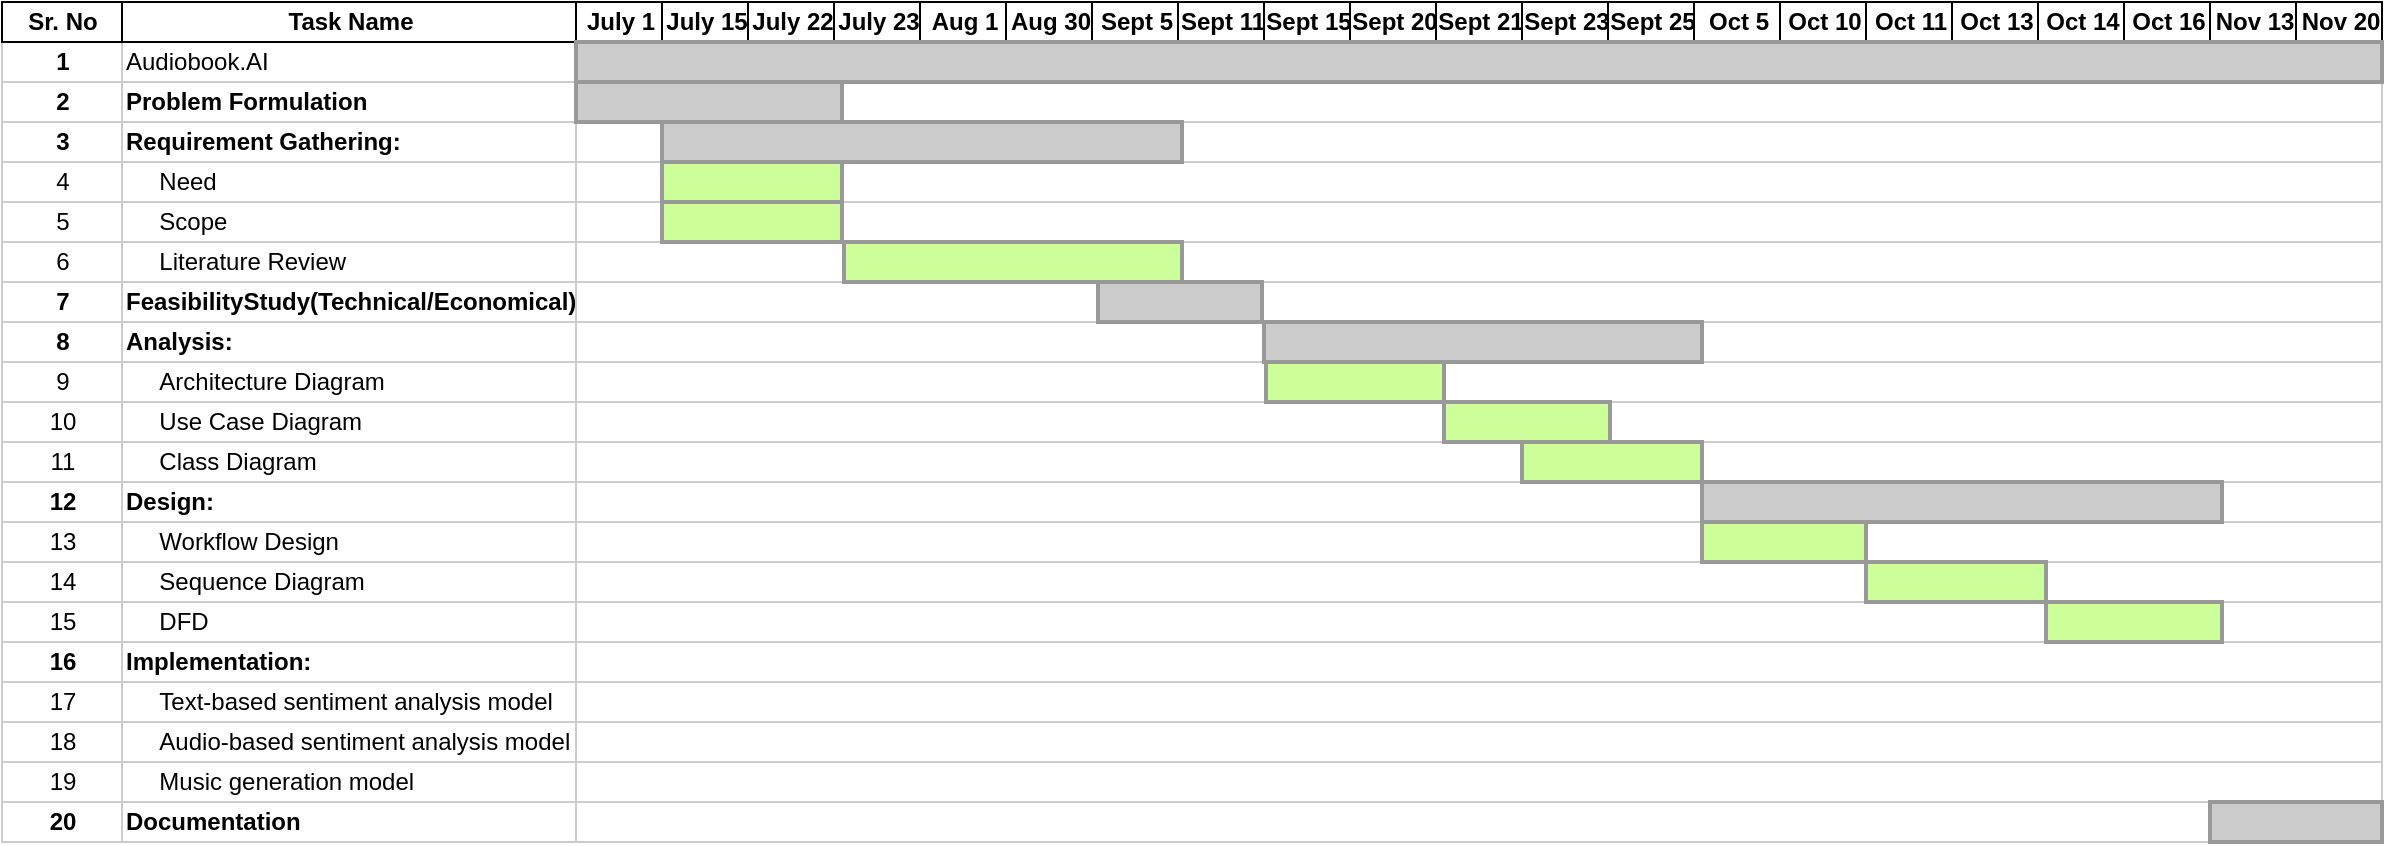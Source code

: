 <mxfile version="13.10.0" type="google"><diagram name="Page-1" id="fc2ac565-0d4e-3f0d-88b0-a54af1634ed7"><mxGraphModel dx="373" dy="392" grid="1" gridSize="10" guides="1" tooltips="1" connect="0" arrows="1" fold="1" page="1" pageScale="1.5" pageWidth="1169" pageHeight="827" background="#ffffff" math="0" shadow="0"><root><mxCell id="0" style=";html=1;"/><mxCell id="1" style=";html=1;" parent="0"/><mxCell id="75" value="Audiobook.AI" style="align=left;strokeColor=#CCCCCC;html=1;" parent="1" vertex="1"><mxGeometry x="390" y="150" width="227" height="20" as="geometry"/></mxCell><mxCell id="80" value="&lt;b&gt;Problem Formulation&lt;/b&gt;" style="align=left;strokeColor=#CCCCCC;html=1;" parent="1" vertex="1"><mxGeometry x="390" y="170" width="227" height="20" as="geometry"/></mxCell><mxCell id="85" value="&lt;b&gt;Requirement Gathering:&lt;/b&gt;" style="align=left;strokeColor=#CCCCCC;html=1;" parent="1" vertex="1"><mxGeometry x="390" y="190" width="227" height="20" as="geometry"/></mxCell><mxCell id="90" value="&amp;nbsp; &amp;nbsp; &amp;nbsp;Need" style="align=left;strokeColor=#CCCCCC;html=1;" parent="1" vertex="1"><mxGeometry x="390" y="210" width="227" height="20" as="geometry"/></mxCell><mxCell id="95" value="&amp;nbsp; &amp;nbsp; &amp;nbsp;Scope" style="align=left;strokeColor=#CCCCCC;html=1;" parent="1" vertex="1"><mxGeometry x="390" y="230" width="227" height="20" as="geometry"/></mxCell><mxCell id="100" value="&amp;nbsp; &amp;nbsp; &amp;nbsp;Literature Review" style="align=left;strokeColor=#CCCCCC;html=1;" parent="1" vertex="1"><mxGeometry x="390" y="250" width="227" height="20" as="geometry"/></mxCell><mxCell id="2" value="&lt;b&gt;Task Name&lt;/b&gt;" style="strokeWidth=1;fontStyle=0;html=1;" parent="1" vertex="1"><mxGeometry x="390" y="130" width="227" height="20" as="geometry"/></mxCell><mxCell id="67c90442a009f359-289" value="4" style="align=center;strokeColor=#CCCCCC;html=1;" parent="1" vertex="1"><mxGeometry x="330" y="210" width="60" height="20" as="geometry"/></mxCell><mxCell id="67c90442a009f359-291" value="" style="align=left;strokeColor=#CCCCCC;html=1;" parent="1" vertex="1"><mxGeometry x="617" y="150" width="903" height="20" as="geometry"/></mxCell><mxCell id="67c90442a009f359-283" value="&lt;b&gt;July 1&lt;/b&gt;" style="strokeWidth=1;fontStyle=0;html=1;" parent="1" vertex="1"><mxGeometry x="617" y="130" width="43" height="20" as="geometry"/></mxCell><mxCell id="67c90442a009f359-292" value="" style="align=left;strokeColor=#CCCCCC;html=1;" parent="1" vertex="1"><mxGeometry x="617" y="170" width="903" height="20" as="geometry"/></mxCell><mxCell id="67c90442a009f359-293" value="" style="align=left;strokeColor=#CCCCCC;html=1;" parent="1" vertex="1"><mxGeometry x="617" y="190" width="903" height="20" as="geometry"/></mxCell><mxCell id="67c90442a009f359-294" value="" style="align=left;strokeColor=#CCCCCC;html=1;" parent="1" vertex="1"><mxGeometry x="617" y="210" width="903" height="20" as="geometry"/></mxCell><mxCell id="67c90442a009f359-295" value="" style="align=left;strokeColor=#CCCCCC;html=1;" parent="1" vertex="1"><mxGeometry x="617" y="230" width="903" height="20" as="geometry"/></mxCell><mxCell id="67c90442a009f359-296" value="" style="align=left;strokeColor=#CCCCCC;html=1;" parent="1" vertex="1"><mxGeometry x="617" y="250" width="903" height="20" as="geometry"/></mxCell><mxCell id="67c90442a009f359-297" value="" style="align=left;strokeColor=#CCCCCC;html=1;" parent="1" vertex="1"><mxGeometry x="617" y="270" width="903" height="20" as="geometry"/></mxCell><mxCell id="67c90442a009f359-298" value="" style="align=left;strokeColor=#CCCCCC;html=1;" parent="1" vertex="1"><mxGeometry x="617" y="290" width="903" height="20" as="geometry"/></mxCell><mxCell id="67c90442a009f359-300" value="" style="whiteSpace=wrap;html=1;strokeWidth=2;fillColor=#CCCCCC;gradientColor=none;fontSize=14;align=center;strokeColor=#999999;" parent="1" vertex="1"><mxGeometry x="617" y="170" width="133" height="20" as="geometry"/></mxCell><mxCell id="67c90442a009f359-301" value="" style="whiteSpace=wrap;html=1;strokeWidth=2;fillColor=#CCCCCC;gradientColor=none;fontSize=14;align=center;strokeColor=#999999;" parent="1" vertex="1"><mxGeometry x="660" y="190" width="260" height="20" as="geometry"/></mxCell><mxCell id="67c90442a009f359-302" value="" style="whiteSpace=wrap;html=1;strokeWidth=2;fillColor=#CCFF99;gradientColor=none;fontSize=14;align=center;strokeColor=#999999;" parent="1" vertex="1"><mxGeometry x="660" y="210" width="90" height="20" as="geometry"/></mxCell><mxCell id="67c90442a009f359-303" value="" style="whiteSpace=wrap;html=1;strokeWidth=2;fillColor=#CCFF99;gradientColor=none;fontSize=14;align=center;strokeColor=#999999;" parent="1" vertex="1"><mxGeometry x="660" y="230" width="90" height="20" as="geometry"/></mxCell><mxCell id="67c90442a009f359-304" value="" style="whiteSpace=wrap;html=1;strokeWidth=2;fillColor=#CCFF99;gradientColor=none;fontSize=14;align=center;strokeColor=#999999;" parent="1" vertex="1"><mxGeometry x="751" y="250" width="169" height="20" as="geometry"/></mxCell><mxCell id="qOZ3sDz58li7lxRwhhfi-101" value="5" style="align=center;strokeColor=#CCCCCC;html=1;" parent="1" vertex="1"><mxGeometry x="330" y="230" width="60" height="20" as="geometry"/></mxCell><mxCell id="qOZ3sDz58li7lxRwhhfi-102" value="6" style="align=center;strokeColor=#CCCCCC;html=1;" parent="1" vertex="1"><mxGeometry x="330" y="250" width="60" height="20" as="geometry"/></mxCell><mxCell id="qOZ3sDz58li7lxRwhhfi-103" value="&lt;b&gt;7&lt;/b&gt;" style="align=center;strokeColor=#CCCCCC;html=1;" parent="1" vertex="1"><mxGeometry x="330" y="270" width="60" height="20" as="geometry"/></mxCell><mxCell id="qOZ3sDz58li7lxRwhhfi-104" value="&lt;b&gt;8&lt;/b&gt;" style="align=center;strokeColor=#CCCCCC;html=1;" parent="1" vertex="1"><mxGeometry x="330" y="290" width="60" height="20" as="geometry"/></mxCell><mxCell id="qOZ3sDz58li7lxRwhhfi-105" value="&lt;b&gt;FeasibilityStudy(Technical/Economical)&lt;/b&gt;" style="align=left;strokeColor=#CCCCCC;html=1;" parent="1" vertex="1"><mxGeometry x="390" y="270" width="227" height="20" as="geometry"/></mxCell><mxCell id="qOZ3sDz58li7lxRwhhfi-107" value="&lt;b&gt;3&lt;/b&gt;" style="align=center;strokeColor=#CCCCCC;html=1;" parent="1" vertex="1"><mxGeometry x="330" y="190" width="60" height="20" as="geometry"/></mxCell><mxCell id="qOZ3sDz58li7lxRwhhfi-108" value="&lt;b&gt;2&lt;/b&gt;" style="align=center;strokeColor=#CCCCCC;html=1;" parent="1" vertex="1"><mxGeometry x="330" y="170" width="60" height="20" as="geometry"/></mxCell><mxCell id="qOZ3sDz58li7lxRwhhfi-109" value="&lt;b&gt;1&lt;/b&gt;" style="align=center;strokeColor=#CCCCCC;html=1;" parent="1" vertex="1"><mxGeometry x="330" y="150" width="60" height="20" as="geometry"/></mxCell><mxCell id="qOZ3sDz58li7lxRwhhfi-110" value="&lt;b&gt;Sr. No&lt;/b&gt;" style="strokeWidth=1;fontStyle=0;html=1;" parent="1" vertex="1"><mxGeometry x="330" y="130" width="60" height="20" as="geometry"/></mxCell><mxCell id="qOZ3sDz58li7lxRwhhfi-111" value="9" style="align=center;strokeColor=#CCCCCC;html=1;" parent="1" vertex="1"><mxGeometry x="330" y="310" width="60" height="20" as="geometry"/></mxCell><mxCell id="qOZ3sDz58li7lxRwhhfi-112" value="14" style="align=center;strokeColor=#CCCCCC;html=1;" parent="1" vertex="1"><mxGeometry x="330" y="410" width="60" height="20" as="geometry"/></mxCell><mxCell id="qOZ3sDz58li7lxRwhhfi-113" value="13" style="align=center;strokeColor=#CCCCCC;html=1;" parent="1" vertex="1"><mxGeometry x="330" y="390" width="60" height="20" as="geometry"/></mxCell><mxCell id="qOZ3sDz58li7lxRwhhfi-114" value="&lt;b&gt;12&lt;/b&gt;" style="align=center;strokeColor=#CCCCCC;html=1;" parent="1" vertex="1"><mxGeometry x="330" y="370" width="60" height="20" as="geometry"/></mxCell><mxCell id="qOZ3sDz58li7lxRwhhfi-115" value="10" style="align=center;strokeColor=#CCCCCC;html=1;" parent="1" vertex="1"><mxGeometry x="330" y="330" width="60" height="20" as="geometry"/></mxCell><mxCell id="qOZ3sDz58li7lxRwhhfi-116" value="11" style="align=center;strokeColor=#CCCCCC;html=1;" parent="1" vertex="1"><mxGeometry x="330" y="350" width="60" height="20" as="geometry"/></mxCell><mxCell id="qOZ3sDz58li7lxRwhhfi-117" value="15" style="align=center;strokeColor=#CCCCCC;html=1;" parent="1" vertex="1"><mxGeometry x="330" y="430" width="60" height="20" as="geometry"/></mxCell><mxCell id="qOZ3sDz58li7lxRwhhfi-121" value="17" style="align=center;strokeColor=#CCCCCC;html=1;" parent="1" vertex="1"><mxGeometry x="330" y="470" width="60" height="20" as="geometry"/></mxCell><mxCell id="qOZ3sDz58li7lxRwhhfi-122" value="&lt;b&gt;20&lt;/b&gt;" style="align=center;strokeColor=#CCCCCC;html=1;" parent="1" vertex="1"><mxGeometry x="330" y="530" width="60" height="20" as="geometry"/></mxCell><mxCell id="qOZ3sDz58li7lxRwhhfi-123" value="19" style="align=center;strokeColor=#CCCCCC;html=1;" parent="1" vertex="1"><mxGeometry x="330" y="510" width="60" height="20" as="geometry"/></mxCell><mxCell id="qOZ3sDz58li7lxRwhhfi-124" value="18" style="align=center;strokeColor=#CCCCCC;html=1;" parent="1" vertex="1"><mxGeometry x="330" y="490" width="60" height="20" as="geometry"/></mxCell><mxCell id="qOZ3sDz58li7lxRwhhfi-125" value="&lt;b&gt;16&lt;/b&gt;" style="align=center;strokeColor=#CCCCCC;html=1;" parent="1" vertex="1"><mxGeometry x="330" y="450" width="60" height="20" as="geometry"/></mxCell><mxCell id="qOZ3sDz58li7lxRwhhfi-126" value="&amp;nbsp; &amp;nbsp; &amp;nbsp;Use Case Diagram" style="align=left;strokeColor=#CCCCCC;html=1;" parent="1" vertex="1"><mxGeometry x="390" y="330" width="227" height="20" as="geometry"/></mxCell><mxCell id="qOZ3sDz58li7lxRwhhfi-127" value="&amp;nbsp; &amp;nbsp; &amp;nbsp;Class Diagram" style="align=left;strokeColor=#CCCCCC;html=1;" parent="1" vertex="1"><mxGeometry x="390" y="350" width="227" height="20" as="geometry"/></mxCell><mxCell id="qOZ3sDz58li7lxRwhhfi-128" value="&lt;b&gt;Design:&lt;/b&gt;" style="align=left;strokeColor=#CCCCCC;html=1;" parent="1" vertex="1"><mxGeometry x="390" y="370" width="227" height="20" as="geometry"/></mxCell><mxCell id="qOZ3sDz58li7lxRwhhfi-129" value="&amp;nbsp; &amp;nbsp; &amp;nbsp;Workflow Design" style="align=left;strokeColor=#CCCCCC;html=1;" parent="1" vertex="1"><mxGeometry x="390" y="390" width="227" height="20" as="geometry"/></mxCell><mxCell id="qOZ3sDz58li7lxRwhhfi-130" value="&amp;nbsp; &amp;nbsp; &amp;nbsp;Sequence Diagram" style="align=left;strokeColor=#CCCCCC;html=1;" parent="1" vertex="1"><mxGeometry x="390" y="410" width="227" height="20" as="geometry"/></mxCell><mxCell id="qOZ3sDz58li7lxRwhhfi-131" value="&amp;nbsp; &amp;nbsp; &amp;nbsp;DFD" style="align=left;strokeColor=#CCCCCC;html=1;" parent="1" vertex="1"><mxGeometry x="390" y="430" width="227" height="20" as="geometry"/></mxCell><mxCell id="qOZ3sDz58li7lxRwhhfi-132" value="&lt;b&gt;Implementation:&lt;/b&gt;" style="align=left;strokeColor=#CCCCCC;html=1;" parent="1" vertex="1"><mxGeometry x="390" y="450" width="227" height="20" as="geometry"/></mxCell><mxCell id="qOZ3sDz58li7lxRwhhfi-133" value="&amp;nbsp; &amp;nbsp; &amp;nbsp;Text-based sentiment analysis model" style="align=left;strokeColor=#CCCCCC;html=1;" parent="1" vertex="1"><mxGeometry x="390" y="470" width="227" height="20" as="geometry"/></mxCell><mxCell id="qOZ3sDz58li7lxRwhhfi-134" value="&amp;nbsp; &amp;nbsp; &amp;nbsp;Audio-based sentiment analysis model" style="align=left;strokeColor=#CCCCCC;html=1;" parent="1" vertex="1"><mxGeometry x="390" y="490" width="227" height="20" as="geometry"/></mxCell><mxCell id="qOZ3sDz58li7lxRwhhfi-135" value="&amp;nbsp; &amp;nbsp; &amp;nbsp;Music generation model&amp;nbsp;" style="align=left;strokeColor=#CCCCCC;html=1;" parent="1" vertex="1"><mxGeometry x="390" y="510" width="227" height="20" as="geometry"/></mxCell><mxCell id="qOZ3sDz58li7lxRwhhfi-136" value="&lt;b&gt;Documentation&lt;/b&gt;" style="align=left;strokeColor=#CCCCCC;html=1;" parent="1" vertex="1"><mxGeometry x="390" y="530" width="227" height="20" as="geometry"/></mxCell><mxCell id="qOZ3sDz58li7lxRwhhfi-138" value="&amp;nbsp; &amp;nbsp; &amp;nbsp;Architecture Diagram" style="align=left;strokeColor=#CCCCCC;html=1;" parent="1" vertex="1"><mxGeometry x="390" y="310" width="227" height="20" as="geometry"/></mxCell><mxCell id="qOZ3sDz58li7lxRwhhfi-139" value="&lt;b&gt;Analysis:&lt;/b&gt;" style="align=left;strokeColor=#CCCCCC;html=1;" parent="1" vertex="1"><mxGeometry x="390" y="290" width="227" height="20" as="geometry"/></mxCell><mxCell id="qOZ3sDz58li7lxRwhhfi-141" value="" style="align=left;strokeColor=#CCCCCC;html=1;" parent="1" vertex="1"><mxGeometry x="617" y="310" width="903" height="20" as="geometry"/></mxCell><mxCell id="qOZ3sDz58li7lxRwhhfi-142" value="" style="align=left;strokeColor=#CCCCCC;html=1;" parent="1" vertex="1"><mxGeometry x="617" y="330" width="903" height="20" as="geometry"/></mxCell><mxCell id="qOZ3sDz58li7lxRwhhfi-143" value="" style="align=left;strokeColor=#CCCCCC;html=1;" parent="1" vertex="1"><mxGeometry x="617" y="350" width="903" height="20" as="geometry"/></mxCell><mxCell id="qOZ3sDz58li7lxRwhhfi-144" value="" style="align=left;strokeColor=#CCCCCC;html=1;" parent="1" vertex="1"><mxGeometry x="617" y="370" width="903" height="20" as="geometry"/></mxCell><mxCell id="qOZ3sDz58li7lxRwhhfi-145" value="" style="align=left;strokeColor=#CCCCCC;html=1;" parent="1" vertex="1"><mxGeometry x="617" y="390" width="903" height="20" as="geometry"/></mxCell><mxCell id="qOZ3sDz58li7lxRwhhfi-146" value="" style="align=left;strokeColor=#CCCCCC;html=1;" parent="1" vertex="1"><mxGeometry x="617" y="410" width="903" height="20" as="geometry"/></mxCell><mxCell id="qOZ3sDz58li7lxRwhhfi-147" value="" style="align=left;strokeColor=#CCCCCC;html=1;" parent="1" vertex="1"><mxGeometry x="617" y="430" width="903" height="20" as="geometry"/></mxCell><mxCell id="qOZ3sDz58li7lxRwhhfi-148" value="" style="align=left;strokeColor=#CCCCCC;html=1;" parent="1" vertex="1"><mxGeometry x="617" y="450" width="903" height="20" as="geometry"/></mxCell><mxCell id="qOZ3sDz58li7lxRwhhfi-149" value="" style="align=left;strokeColor=#CCCCCC;html=1;" parent="1" vertex="1"><mxGeometry x="617" y="470" width="903" height="20" as="geometry"/></mxCell><mxCell id="qOZ3sDz58li7lxRwhhfi-150" value="" style="align=left;strokeColor=#CCCCCC;html=1;" parent="1" vertex="1"><mxGeometry x="617" y="490" width="903" height="20" as="geometry"/></mxCell><mxCell id="qOZ3sDz58li7lxRwhhfi-151" value="" style="align=left;strokeColor=#CCCCCC;html=1;" parent="1" vertex="1"><mxGeometry x="617" y="510" width="903" height="20" as="geometry"/></mxCell><mxCell id="qOZ3sDz58li7lxRwhhfi-152" value="" style="align=left;strokeColor=#CCCCCC;html=1;" parent="1" vertex="1"><mxGeometry x="617" y="530" width="903" height="20" as="geometry"/></mxCell><mxCell id="qOZ3sDz58li7lxRwhhfi-181" value="&lt;b&gt;July 15&lt;/b&gt;" style="strokeWidth=1;fontStyle=0;html=1;" parent="1" vertex="1"><mxGeometry x="660" y="130" width="43" height="20" as="geometry"/></mxCell><mxCell id="qOZ3sDz58li7lxRwhhfi-182" value="&lt;b&gt;July 22&lt;/b&gt;" style="strokeWidth=1;fontStyle=0;html=1;" parent="1" vertex="1"><mxGeometry x="703" y="130" width="43" height="20" as="geometry"/></mxCell><mxCell id="qOZ3sDz58li7lxRwhhfi-183" value="&lt;b&gt;July 23&lt;/b&gt;" style="strokeWidth=1;fontStyle=0;html=1;" parent="1" vertex="1"><mxGeometry x="746" y="130" width="43" height="20" as="geometry"/></mxCell><mxCell id="qOZ3sDz58li7lxRwhhfi-185" value="&lt;b&gt;Aug 1&lt;/b&gt;" style="strokeWidth=1;fontStyle=0;html=1;" parent="1" vertex="1"><mxGeometry x="789" y="130" width="43" height="20" as="geometry"/></mxCell><mxCell id="qOZ3sDz58li7lxRwhhfi-186" value="&lt;b&gt;Aug 30&lt;/b&gt;" style="strokeWidth=1;fontStyle=0;html=1;" parent="1" vertex="1"><mxGeometry x="832" y="130" width="43" height="20" as="geometry"/></mxCell><mxCell id="qOZ3sDz58li7lxRwhhfi-187" value="&lt;b&gt;Sept 5&lt;/b&gt;" style="strokeWidth=1;fontStyle=0;html=1;" parent="1" vertex="1"><mxGeometry x="875" y="130" width="43" height="20" as="geometry"/></mxCell><mxCell id="qOZ3sDz58li7lxRwhhfi-188" value="&lt;b&gt;Sept 11&lt;/b&gt;" style="strokeWidth=1;fontStyle=0;html=1;" parent="1" vertex="1"><mxGeometry x="918" y="130" width="43" height="20" as="geometry"/></mxCell><mxCell id="qOZ3sDz58li7lxRwhhfi-189" value="&lt;b&gt;Sept 15&lt;/b&gt;" style="strokeWidth=1;fontStyle=0;html=1;" parent="1" vertex="1"><mxGeometry x="961" y="130" width="43" height="20" as="geometry"/></mxCell><mxCell id="qOZ3sDz58li7lxRwhhfi-190" value="&lt;b&gt;Sept 20&lt;/b&gt;" style="strokeWidth=1;fontStyle=0;html=1;" parent="1" vertex="1"><mxGeometry x="1004" y="130" width="43" height="20" as="geometry"/></mxCell><mxCell id="qOZ3sDz58li7lxRwhhfi-192" value="&lt;b&gt;Sept 21&lt;/b&gt;" style="strokeWidth=1;fontStyle=0;html=1;" parent="1" vertex="1"><mxGeometry x="1047" y="130" width="43" height="20" as="geometry"/></mxCell><mxCell id="qOZ3sDz58li7lxRwhhfi-193" value="&lt;b&gt;Sept 23&lt;/b&gt;" style="strokeWidth=1;fontStyle=0;html=1;" parent="1" vertex="1"><mxGeometry x="1090" y="130" width="43" height="20" as="geometry"/></mxCell><mxCell id="qOZ3sDz58li7lxRwhhfi-194" value="&lt;b&gt;Sept 25&lt;/b&gt;" style="strokeWidth=1;fontStyle=0;html=1;" parent="1" vertex="1"><mxGeometry x="1133" y="130" width="43" height="20" as="geometry"/></mxCell><mxCell id="qOZ3sDz58li7lxRwhhfi-195" value="&lt;b&gt;Oct 5&lt;/b&gt;" style="strokeWidth=1;fontStyle=0;html=1;" parent="1" vertex="1"><mxGeometry x="1176" y="130" width="43" height="20" as="geometry"/></mxCell><mxCell id="qOZ3sDz58li7lxRwhhfi-196" value="&lt;b&gt;Oct 10&lt;/b&gt;" style="strokeWidth=1;fontStyle=0;html=1;" parent="1" vertex="1"><mxGeometry x="1219" y="130" width="43" height="20" as="geometry"/></mxCell><mxCell id="qOZ3sDz58li7lxRwhhfi-197" value="&lt;b&gt;Oct 11&lt;/b&gt;" style="strokeWidth=1;fontStyle=0;html=1;" parent="1" vertex="1"><mxGeometry x="1262" y="130" width="43" height="20" as="geometry"/></mxCell><mxCell id="qOZ3sDz58li7lxRwhhfi-198" value="&lt;b&gt;Oct 13&lt;/b&gt;" style="strokeWidth=1;fontStyle=0;html=1;" parent="1" vertex="1"><mxGeometry x="1305" y="130" width="43" height="20" as="geometry"/></mxCell><mxCell id="qOZ3sDz58li7lxRwhhfi-199" value="&lt;b&gt;Oct 14&lt;/b&gt;" style="strokeWidth=1;fontStyle=0;html=1;" parent="1" vertex="1"><mxGeometry x="1348" y="130" width="43" height="20" as="geometry"/></mxCell><mxCell id="qOZ3sDz58li7lxRwhhfi-200" value="&lt;b&gt;Oct 16&lt;/b&gt;" style="strokeWidth=1;fontStyle=0;html=1;" parent="1" vertex="1"><mxGeometry x="1391" y="130" width="43" height="20" as="geometry"/></mxCell><mxCell id="qOZ3sDz58li7lxRwhhfi-201" value="&lt;b&gt;Nov 13&lt;/b&gt;" style="strokeWidth=1;fontStyle=0;html=1;" parent="1" vertex="1"><mxGeometry x="1434" y="130" width="43" height="20" as="geometry"/></mxCell><mxCell id="qOZ3sDz58li7lxRwhhfi-202" value="&lt;b&gt;Nov 20&lt;/b&gt;" style="strokeWidth=1;fontStyle=0;html=1;" parent="1" vertex="1"><mxGeometry x="1477" y="130" width="43" height="20" as="geometry"/></mxCell><mxCell id="qOZ3sDz58li7lxRwhhfi-203" value="" style="whiteSpace=wrap;html=1;strokeWidth=2;fillColor=#CCCCCC;gradientColor=none;fontSize=14;align=center;strokeColor=#999999;" parent="1" vertex="1"><mxGeometry x="617" y="150" width="903" height="20" as="geometry"/></mxCell><mxCell id="qOZ3sDz58li7lxRwhhfi-205" value="" style="whiteSpace=wrap;html=1;strokeWidth=2;fillColor=#CCCCCC;gradientColor=none;fontSize=14;align=center;strokeColor=#999999;" parent="1" vertex="1"><mxGeometry x="878" y="270" width="82" height="20" as="geometry"/></mxCell><mxCell id="qOZ3sDz58li7lxRwhhfi-206" value="" style="whiteSpace=wrap;html=1;strokeWidth=2;fillColor=#CCCCCC;gradientColor=none;fontSize=14;align=center;strokeColor=#999999;" parent="1" vertex="1"><mxGeometry x="961" y="290" width="219" height="20" as="geometry"/></mxCell><mxCell id="qOZ3sDz58li7lxRwhhfi-207" value="" style="whiteSpace=wrap;html=1;strokeWidth=2;fillColor=#CCFF99;gradientColor=none;fontSize=14;align=center;strokeColor=#999999;" parent="1" vertex="1"><mxGeometry x="962" y="310" width="89" height="20" as="geometry"/></mxCell><mxCell id="qOZ3sDz58li7lxRwhhfi-208" value="" style="whiteSpace=wrap;html=1;strokeWidth=2;fillColor=#CCFF99;gradientColor=none;fontSize=14;align=center;strokeColor=#999999;" parent="1" vertex="1"><mxGeometry x="1051" y="330" width="83" height="20" as="geometry"/></mxCell><mxCell id="qOZ3sDz58li7lxRwhhfi-209" value="" style="whiteSpace=wrap;html=1;strokeWidth=2;fillColor=#CCFF99;gradientColor=none;fontSize=14;align=center;strokeColor=#999999;" parent="1" vertex="1"><mxGeometry x="1090" y="350" width="90" height="20" as="geometry"/></mxCell><mxCell id="qOZ3sDz58li7lxRwhhfi-210" value="" style="whiteSpace=wrap;html=1;strokeWidth=2;fillColor=#CCCCCC;gradientColor=none;fontSize=14;align=center;strokeColor=#999999;" parent="1" vertex="1"><mxGeometry x="1180" y="370" width="260" height="20" as="geometry"/></mxCell><mxCell id="qOZ3sDz58li7lxRwhhfi-211" value="" style="whiteSpace=wrap;html=1;strokeWidth=2;fillColor=#CCFF99;gradientColor=none;fontSize=14;align=center;strokeColor=#999999;" parent="1" vertex="1"><mxGeometry x="1352" y="430" width="88" height="20" as="geometry"/></mxCell><mxCell id="qOZ3sDz58li7lxRwhhfi-212" value="" style="whiteSpace=wrap;html=1;strokeWidth=2;fillColor=#CCFF99;gradientColor=none;fontSize=14;align=center;strokeColor=#999999;" parent="1" vertex="1"><mxGeometry x="1262" y="410" width="90" height="20" as="geometry"/></mxCell><mxCell id="qOZ3sDz58li7lxRwhhfi-213" value="" style="whiteSpace=wrap;html=1;strokeWidth=2;fillColor=#CCFF99;gradientColor=none;fontSize=14;align=center;strokeColor=#999999;" parent="1" vertex="1"><mxGeometry x="1180" y="390" width="82" height="20" as="geometry"/></mxCell><mxCell id="qOZ3sDz58li7lxRwhhfi-214" value="" style="whiteSpace=wrap;html=1;strokeWidth=2;fillColor=#CCCCCC;gradientColor=none;fontSize=14;align=center;strokeColor=#999999;" parent="1" vertex="1"><mxGeometry x="1434" y="530" width="86" height="20" as="geometry"/></mxCell></root></mxGraphModel></diagram></mxfile>